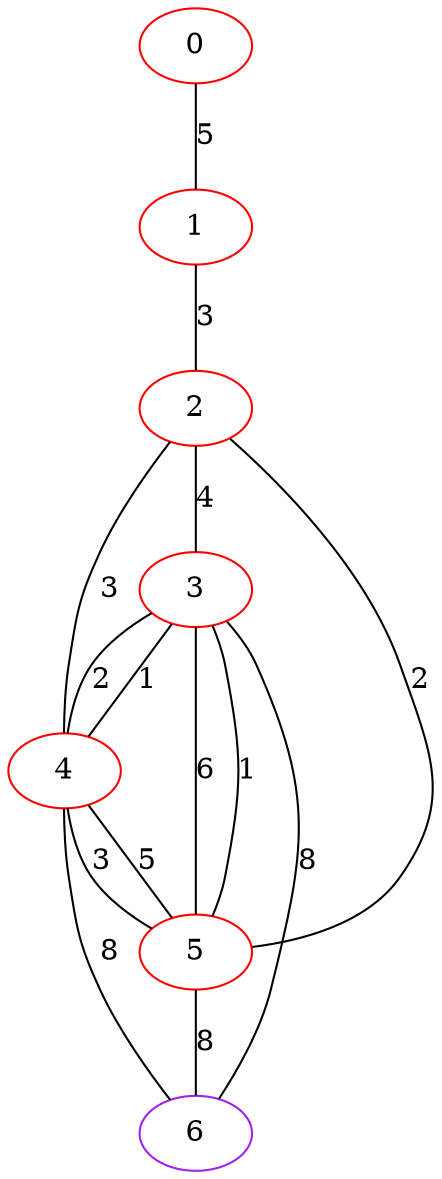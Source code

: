 graph "" {
0 [color=red, weight=1];
1 [color=red, weight=1];
2 [color=red, weight=1];
3 [color=red, weight=1];
4 [color=red, weight=1];
5 [color=red, weight=1];
6 [color=purple, weight=4];
0 -- 1  [key=0, label=5];
1 -- 2  [key=0, label=3];
2 -- 3  [key=0, label=4];
2 -- 4  [key=0, label=3];
2 -- 5  [key=0, label=2];
3 -- 4  [key=0, label=1];
3 -- 4  [key=1, label=2];
3 -- 5  [key=0, label=6];
3 -- 5  [key=1, label=1];
3 -- 6  [key=0, label=8];
4 -- 5  [key=0, label=5];
4 -- 5  [key=1, label=3];
4 -- 6  [key=0, label=8];
5 -- 6  [key=0, label=8];
}
